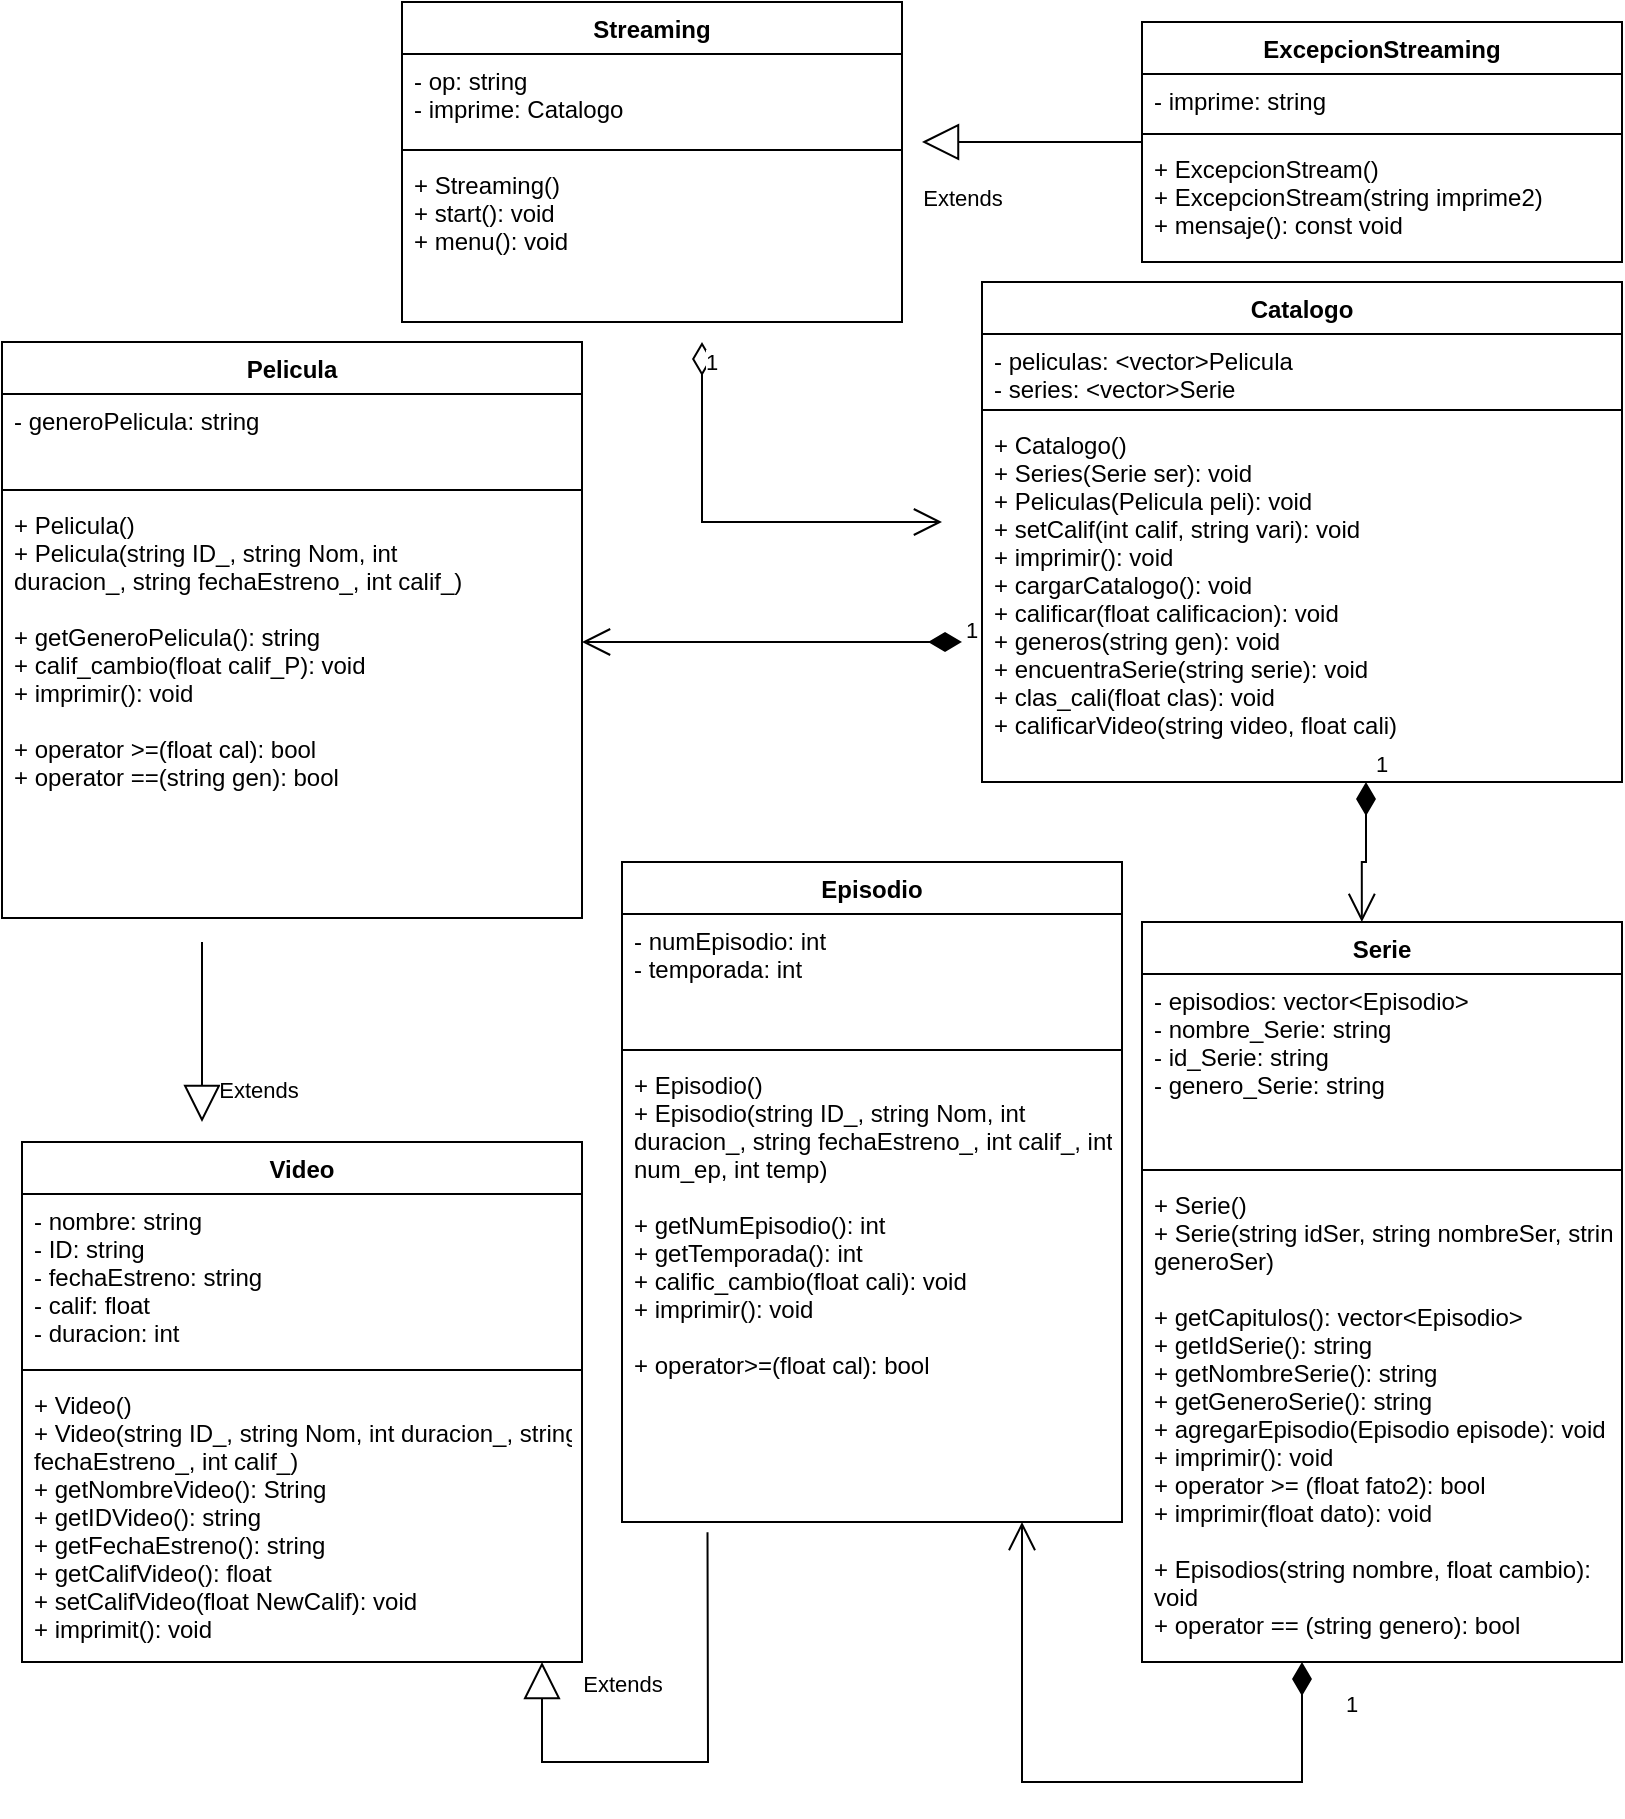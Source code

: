<mxfile version="19.0.3" type="device"><diagram id="C5RBs43oDa-KdzZeNtuy" name="Page-1"><mxGraphModel dx="1085" dy="681" grid="1" gridSize="10" guides="0" tooltips="1" connect="1" arrows="1" fold="1" page="1" pageScale="1" pageWidth="827" pageHeight="1169" math="0" shadow="0"><root><mxCell id="WIyWlLk6GJQsqaUBKTNV-0"/><mxCell id="WIyWlLk6GJQsqaUBKTNV-1" parent="WIyWlLk6GJQsqaUBKTNV-0"/><mxCell id="uZR9ke0IT6AlAk9HZ8r9-46" value="Streaming" style="swimlane;fontStyle=1;align=center;verticalAlign=top;childLayout=stackLayout;horizontal=1;startSize=26;horizontalStack=0;resizeParent=1;resizeParentMax=0;resizeLast=0;collapsible=1;marginBottom=0;" parent="WIyWlLk6GJQsqaUBKTNV-1" vertex="1"><mxGeometry x="210" width="250" height="160" as="geometry"/></mxCell><mxCell id="uZR9ke0IT6AlAk9HZ8r9-47" value="- op: string&#10;- imprime: Catalogo" style="text;strokeColor=none;fillColor=none;align=left;verticalAlign=top;spacingLeft=4;spacingRight=4;overflow=hidden;rotatable=0;points=[[0,0.5],[1,0.5]];portConstraint=eastwest;" parent="uZR9ke0IT6AlAk9HZ8r9-46" vertex="1"><mxGeometry y="26" width="250" height="44" as="geometry"/></mxCell><mxCell id="uZR9ke0IT6AlAk9HZ8r9-48" value="" style="line;strokeWidth=1;fillColor=none;align=left;verticalAlign=middle;spacingTop=-1;spacingLeft=3;spacingRight=3;rotatable=0;labelPosition=right;points=[];portConstraint=eastwest;" parent="uZR9ke0IT6AlAk9HZ8r9-46" vertex="1"><mxGeometry y="70" width="250" height="8" as="geometry"/></mxCell><mxCell id="uZR9ke0IT6AlAk9HZ8r9-49" value="+ Streaming()&#10;+ start(): void&#10;+ menu(): void" style="text;strokeColor=none;fillColor=none;align=left;verticalAlign=top;spacingLeft=4;spacingRight=4;overflow=hidden;rotatable=0;points=[[0,0.5],[1,0.5]];portConstraint=eastwest;" parent="uZR9ke0IT6AlAk9HZ8r9-46" vertex="1"><mxGeometry y="78" width="250" height="82" as="geometry"/></mxCell><mxCell id="uZR9ke0IT6AlAk9HZ8r9-50" value="Pelicula" style="swimlane;fontStyle=1;align=center;verticalAlign=top;childLayout=stackLayout;horizontal=1;startSize=26;horizontalStack=0;resizeParent=1;resizeParentMax=0;resizeLast=0;collapsible=1;marginBottom=0;" parent="WIyWlLk6GJQsqaUBKTNV-1" vertex="1"><mxGeometry x="10" y="170" width="290" height="288" as="geometry"/></mxCell><mxCell id="uZR9ke0IT6AlAk9HZ8r9-51" value="- generoPelicula: string&#10;&#10;" style="text;strokeColor=none;fillColor=none;align=left;verticalAlign=top;spacingLeft=4;spacingRight=4;overflow=hidden;rotatable=0;points=[[0,0.5],[1,0.5]];portConstraint=eastwest;" parent="uZR9ke0IT6AlAk9HZ8r9-50" vertex="1"><mxGeometry y="26" width="290" height="44" as="geometry"/></mxCell><mxCell id="uZR9ke0IT6AlAk9HZ8r9-52" value="" style="line;strokeWidth=1;fillColor=none;align=left;verticalAlign=middle;spacingTop=-1;spacingLeft=3;spacingRight=3;rotatable=0;labelPosition=right;points=[];portConstraint=eastwest;" parent="uZR9ke0IT6AlAk9HZ8r9-50" vertex="1"><mxGeometry y="70" width="290" height="8" as="geometry"/></mxCell><mxCell id="uZR9ke0IT6AlAk9HZ8r9-53" value="+ Pelicula()&#10;+ Pelicula(string ID_, string Nom, int&#10;duracion_, string fechaEstreno_, int calif_)&#10;&#10;+ getGeneroPelicula(): string&#10;+ calif_cambio(float calif_P): void&#10;+ imprimir(): void&#10;&#10;+ operator &gt;=(float cal): bool&#10;+ operator ==(string gen): bool&#10;" style="text;strokeColor=none;fillColor=none;align=left;verticalAlign=top;spacingLeft=4;spacingRight=4;overflow=hidden;rotatable=0;points=[[0,0.5],[1,0.5]];portConstraint=eastwest;" parent="uZR9ke0IT6AlAk9HZ8r9-50" vertex="1"><mxGeometry y="78" width="290" height="210" as="geometry"/></mxCell><mxCell id="uZR9ke0IT6AlAk9HZ8r9-54" value="Catalogo" style="swimlane;fontStyle=1;align=center;verticalAlign=top;childLayout=stackLayout;horizontal=1;startSize=26;horizontalStack=0;resizeParent=1;resizeParentMax=0;resizeLast=0;collapsible=1;marginBottom=0;" parent="WIyWlLk6GJQsqaUBKTNV-1" vertex="1"><mxGeometry x="500" y="140" width="320" height="250" as="geometry"/></mxCell><mxCell id="uZR9ke0IT6AlAk9HZ8r9-55" value="- peliculas: &lt;vector&gt;Pelicula&#10;- series: &lt;vector&gt;Serie" style="text;strokeColor=none;fillColor=none;align=left;verticalAlign=top;spacingLeft=4;spacingRight=4;overflow=hidden;rotatable=0;points=[[0,0.5],[1,0.5]];portConstraint=eastwest;" parent="uZR9ke0IT6AlAk9HZ8r9-54" vertex="1"><mxGeometry y="26" width="320" height="34" as="geometry"/></mxCell><mxCell id="uZR9ke0IT6AlAk9HZ8r9-56" value="" style="line;strokeWidth=1;fillColor=none;align=left;verticalAlign=middle;spacingTop=-1;spacingLeft=3;spacingRight=3;rotatable=0;labelPosition=right;points=[];portConstraint=eastwest;" parent="uZR9ke0IT6AlAk9HZ8r9-54" vertex="1"><mxGeometry y="60" width="320" height="8" as="geometry"/></mxCell><mxCell id="uZR9ke0IT6AlAk9HZ8r9-57" value="+ Catalogo()&#10;+ Series(Serie ser): void&#10;+ Peliculas(Pelicula peli): void&#10;+ setCalif(int calif, string vari): void&#10;+ imprimir(): void&#10;+ cargarCatalogo(): void&#10;+ calificar(float calificacion): void&#10;+ generos(string gen): void&#10;+ encuentraSerie(string serie): void&#10;+ clas_cali(float clas): void&#10;+ calificarVideo(string video, float cali)&#10;" style="text;strokeColor=none;fillColor=none;align=left;verticalAlign=top;spacingLeft=4;spacingRight=4;overflow=hidden;rotatable=0;points=[[0,0.5],[1,0.5]];portConstraint=eastwest;" parent="uZR9ke0IT6AlAk9HZ8r9-54" vertex="1"><mxGeometry y="68" width="320" height="182" as="geometry"/></mxCell><mxCell id="uZR9ke0IT6AlAk9HZ8r9-58" value="Episodio" style="swimlane;fontStyle=1;align=center;verticalAlign=top;childLayout=stackLayout;horizontal=1;startSize=26;horizontalStack=0;resizeParent=1;resizeParentMax=0;resizeLast=0;collapsible=1;marginBottom=0;" parent="WIyWlLk6GJQsqaUBKTNV-1" vertex="1"><mxGeometry x="320" y="430" width="250" height="330" as="geometry"/></mxCell><mxCell id="uZR9ke0IT6AlAk9HZ8r9-59" value="- numEpisodio: int&#10;- temporada: int" style="text;strokeColor=none;fillColor=none;align=left;verticalAlign=top;spacingLeft=4;spacingRight=4;overflow=hidden;rotatable=0;points=[[0,0.5],[1,0.5]];portConstraint=eastwest;" parent="uZR9ke0IT6AlAk9HZ8r9-58" vertex="1"><mxGeometry y="26" width="250" height="64" as="geometry"/></mxCell><mxCell id="uZR9ke0IT6AlAk9HZ8r9-60" value="" style="line;strokeWidth=1;fillColor=none;align=left;verticalAlign=middle;spacingTop=-1;spacingLeft=3;spacingRight=3;rotatable=0;labelPosition=right;points=[];portConstraint=eastwest;" parent="uZR9ke0IT6AlAk9HZ8r9-58" vertex="1"><mxGeometry y="90" width="250" height="8" as="geometry"/></mxCell><mxCell id="uZR9ke0IT6AlAk9HZ8r9-61" value="+ Episodio()&#10;+ Episodio(string ID_, string Nom, int &#10;duracion_, string fechaEstreno_, int calif_, int&#10;num_ep, int temp)&#10;&#10;+ getNumEpisodio(): int&#10;+ getTemporada(): int&#10;+ calific_cambio(float cali): void&#10;+ imprimir(): void&#10;&#10;+ operator&gt;=(float cal): bool" style="text;strokeColor=none;fillColor=none;align=left;verticalAlign=top;spacingLeft=4;spacingRight=4;overflow=hidden;rotatable=0;points=[[0,0.5],[1,0.5]];portConstraint=eastwest;" parent="uZR9ke0IT6AlAk9HZ8r9-58" vertex="1"><mxGeometry y="98" width="250" height="232" as="geometry"/></mxCell><mxCell id="uZR9ke0IT6AlAk9HZ8r9-62" value="Serie" style="swimlane;fontStyle=1;align=center;verticalAlign=top;childLayout=stackLayout;horizontal=1;startSize=26;horizontalStack=0;resizeParent=1;resizeParentMax=0;resizeLast=0;collapsible=1;marginBottom=0;" parent="WIyWlLk6GJQsqaUBKTNV-1" vertex="1"><mxGeometry x="580" y="460" width="240" height="370" as="geometry"/></mxCell><mxCell id="uZR9ke0IT6AlAk9HZ8r9-63" value="- episodios: vector&lt;Episodio&gt;&#10;- nombre_Serie: string&#10;- id_Serie: string&#10;- genero_Serie: string" style="text;strokeColor=none;fillColor=none;align=left;verticalAlign=top;spacingLeft=4;spacingRight=4;overflow=hidden;rotatable=0;points=[[0,0.5],[1,0.5]];portConstraint=eastwest;" parent="uZR9ke0IT6AlAk9HZ8r9-62" vertex="1"><mxGeometry y="26" width="240" height="94" as="geometry"/></mxCell><mxCell id="uZR9ke0IT6AlAk9HZ8r9-64" value="" style="line;strokeWidth=1;fillColor=none;align=left;verticalAlign=middle;spacingTop=-1;spacingLeft=3;spacingRight=3;rotatable=0;labelPosition=right;points=[];portConstraint=eastwest;" parent="uZR9ke0IT6AlAk9HZ8r9-62" vertex="1"><mxGeometry y="120" width="240" height="8" as="geometry"/></mxCell><mxCell id="uZR9ke0IT6AlAk9HZ8r9-65" value="+ Serie()&#10;+ Serie(string idSer, string nombreSer, string&#10;generoSer)&#10;&#10;+ getCapitulos(): vector&lt;Episodio&gt;&#10;+ getIdSerie(): string&#10;+ getNombreSerie(): string&#10;+ getGeneroSerie(): string&#10;+ agregarEpisodio(Episodio episode): void&#10;+ imprimir(): void&#10;+ operator &gt;= (float fato2): bool&#10;+ imprimir(float dato): void&#10;&#10;+ Episodios(string nombre, float cambio):&#10;void&#10;+ operator == (string genero): bool" style="text;strokeColor=none;fillColor=none;align=left;verticalAlign=top;spacingLeft=4;spacingRight=4;overflow=hidden;rotatable=0;points=[[0,0.5],[1,0.5]];portConstraint=eastwest;" parent="uZR9ke0IT6AlAk9HZ8r9-62" vertex="1"><mxGeometry y="128" width="240" height="242" as="geometry"/></mxCell><mxCell id="uZR9ke0IT6AlAk9HZ8r9-69" value="1" style="endArrow=open;html=1;endSize=12;startArrow=diamondThin;startSize=14;startFill=0;edgeStyle=orthogonalEdgeStyle;align=left;verticalAlign=bottom;rounded=0;" parent="WIyWlLk6GJQsqaUBKTNV-1" edge="1"><mxGeometry x="-0.818" relative="1" as="geometry"><mxPoint x="360" y="170" as="sourcePoint"/><mxPoint x="480" y="260" as="targetPoint"/><mxPoint as="offset"/><Array as="points"><mxPoint x="360" y="260"/><mxPoint x="480" y="260"/></Array></mxGeometry></mxCell><mxCell id="uZR9ke0IT6AlAk9HZ8r9-70" value="Video" style="swimlane;fontStyle=1;align=center;verticalAlign=top;childLayout=stackLayout;horizontal=1;startSize=26;horizontalStack=0;resizeParent=1;resizeParentMax=0;resizeLast=0;collapsible=1;marginBottom=0;" parent="WIyWlLk6GJQsqaUBKTNV-1" vertex="1"><mxGeometry x="20" y="570" width="280" height="260" as="geometry"/></mxCell><mxCell id="uZR9ke0IT6AlAk9HZ8r9-71" value="- nombre: string&#10;- ID: string&#10;- fechaEstreno: string&#10;- calif: float&#10;- duracion: int" style="text;strokeColor=none;fillColor=none;align=left;verticalAlign=top;spacingLeft=4;spacingRight=4;overflow=hidden;rotatable=0;points=[[0,0.5],[1,0.5]];portConstraint=eastwest;" parent="uZR9ke0IT6AlAk9HZ8r9-70" vertex="1"><mxGeometry y="26" width="280" height="84" as="geometry"/></mxCell><mxCell id="uZR9ke0IT6AlAk9HZ8r9-72" value="" style="line;strokeWidth=1;fillColor=none;align=left;verticalAlign=middle;spacingTop=-1;spacingLeft=3;spacingRight=3;rotatable=0;labelPosition=right;points=[];portConstraint=eastwest;" parent="uZR9ke0IT6AlAk9HZ8r9-70" vertex="1"><mxGeometry y="110" width="280" height="8" as="geometry"/></mxCell><mxCell id="uZR9ke0IT6AlAk9HZ8r9-73" value="+ Video()&#10;+ Video(string ID_, string Nom, int duracion_, string&#10;fechaEstreno_, int calif_) &#10;+ getNombreVideo(): String&#10;+ getIDVideo(): string&#10;+ getFechaEstreno(): string&#10;+ getCalifVideo(): float&#10;+ setCalifVideo(float NewCalif): void&#10;+ imprimit(): void" style="text;strokeColor=none;fillColor=none;align=left;verticalAlign=top;spacingLeft=4;spacingRight=4;overflow=hidden;rotatable=0;points=[[0,0.5],[1,0.5]];portConstraint=eastwest;" parent="uZR9ke0IT6AlAk9HZ8r9-70" vertex="1"><mxGeometry y="118" width="280" height="142" as="geometry"/></mxCell><mxCell id="1MSRajrUeA0lo2mMufBG-0" value="1" style="endArrow=open;html=1;endSize=12;startArrow=diamondThin;startSize=14;startFill=1;edgeStyle=orthogonalEdgeStyle;align=left;verticalAlign=bottom;rounded=0;" parent="WIyWlLk6GJQsqaUBKTNV-1" edge="1"><mxGeometry x="-1" y="3" relative="1" as="geometry"><mxPoint x="490" y="320" as="sourcePoint"/><mxPoint x="300" y="320" as="targetPoint"/></mxGeometry></mxCell><mxCell id="1MSRajrUeA0lo2mMufBG-1" value="1" style="endArrow=open;html=1;endSize=12;startArrow=diamondThin;startSize=14;startFill=1;edgeStyle=orthogonalEdgeStyle;align=left;verticalAlign=bottom;rounded=0;" parent="WIyWlLk6GJQsqaUBKTNV-1" target="uZR9ke0IT6AlAk9HZ8r9-61" edge="1"><mxGeometry x="-0.818" y="20" relative="1" as="geometry"><mxPoint x="660" y="830" as="sourcePoint"/><mxPoint x="600" y="740" as="targetPoint"/><Array as="points"><mxPoint x="660" y="890"/><mxPoint x="520" y="890"/></Array><mxPoint as="offset"/></mxGeometry></mxCell><mxCell id="1MSRajrUeA0lo2mMufBG-2" value="1" style="endArrow=open;html=1;endSize=12;startArrow=diamondThin;startSize=14;startFill=1;edgeStyle=orthogonalEdgeStyle;align=left;verticalAlign=bottom;rounded=0;entryX=0.458;entryY=0;entryDx=0;entryDy=0;entryPerimeter=0;" parent="WIyWlLk6GJQsqaUBKTNV-1" target="uZR9ke0IT6AlAk9HZ8r9-62" edge="1"><mxGeometry x="-1" y="3" relative="1" as="geometry"><mxPoint x="692" y="390.0" as="sourcePoint"/><mxPoint x="690" y="440" as="targetPoint"/><Array as="points"><mxPoint x="692" y="430"/><mxPoint x="690" y="430"/></Array></mxGeometry></mxCell><mxCell id="1MSRajrUeA0lo2mMufBG-5" value="Extends" style="endArrow=block;endSize=16;endFill=0;html=1;rounded=0;exitX=0.171;exitY=1.022;exitDx=0;exitDy=0;exitPerimeter=0;" parent="WIyWlLk6GJQsqaUBKTNV-1" source="uZR9ke0IT6AlAk9HZ8r9-61" edge="1"><mxGeometry x="0.911" y="-40" width="160" relative="1" as="geometry"><mxPoint x="360" y="820" as="sourcePoint"/><mxPoint x="280" y="830" as="targetPoint"/><Array as="points"><mxPoint x="363" y="880"/><mxPoint x="300" y="880"/><mxPoint x="280" y="880"/></Array><mxPoint as="offset"/></mxGeometry></mxCell><mxCell id="1MSRajrUeA0lo2mMufBG-6" value="Extends" style="endArrow=block;endSize=16;endFill=0;html=1;rounded=0;" parent="WIyWlLk6GJQsqaUBKTNV-1" edge="1"><mxGeometry x="0.64" y="28" width="160" relative="1" as="geometry"><mxPoint x="110" y="470" as="sourcePoint"/><mxPoint x="110" y="560" as="targetPoint"/><mxPoint as="offset"/></mxGeometry></mxCell><mxCell id="MJOAYWuPsjRBCEZoCof--1" value="ExcepcionStreaming" style="swimlane;fontStyle=1;align=center;verticalAlign=top;childLayout=stackLayout;horizontal=1;startSize=26;horizontalStack=0;resizeParent=1;resizeParentMax=0;resizeLast=0;collapsible=1;marginBottom=0;" vertex="1" parent="WIyWlLk6GJQsqaUBKTNV-1"><mxGeometry x="580" y="10" width="240" height="120" as="geometry"/></mxCell><mxCell id="MJOAYWuPsjRBCEZoCof--2" value="- imprime: string" style="text;strokeColor=none;fillColor=none;align=left;verticalAlign=top;spacingLeft=4;spacingRight=4;overflow=hidden;rotatable=0;points=[[0,0.5],[1,0.5]];portConstraint=eastwest;" vertex="1" parent="MJOAYWuPsjRBCEZoCof--1"><mxGeometry y="26" width="240" height="26" as="geometry"/></mxCell><mxCell id="MJOAYWuPsjRBCEZoCof--3" value="" style="line;strokeWidth=1;fillColor=none;align=left;verticalAlign=middle;spacingTop=-1;spacingLeft=3;spacingRight=3;rotatable=0;labelPosition=right;points=[];portConstraint=eastwest;" vertex="1" parent="MJOAYWuPsjRBCEZoCof--1"><mxGeometry y="52" width="240" height="8" as="geometry"/></mxCell><mxCell id="MJOAYWuPsjRBCEZoCof--4" value="+ ExcepcionStream()&#10;+ ExcepcionStream(string imprime2)&#10;+ mensaje(): const void" style="text;strokeColor=none;fillColor=none;align=left;verticalAlign=top;spacingLeft=4;spacingRight=4;overflow=hidden;rotatable=0;points=[[0,0.5],[1,0.5]];portConstraint=eastwest;" vertex="1" parent="MJOAYWuPsjRBCEZoCof--1"><mxGeometry y="60" width="240" height="60" as="geometry"/></mxCell><mxCell id="MJOAYWuPsjRBCEZoCof--6" value="Extends" style="endArrow=block;endSize=16;endFill=0;html=1;rounded=0;exitX=0;exitY=0;exitDx=0;exitDy=0;exitPerimeter=0;" edge="1" parent="WIyWlLk6GJQsqaUBKTNV-1" source="MJOAYWuPsjRBCEZoCof--4"><mxGeometry x="0.64" y="28" width="160" relative="1" as="geometry"><mxPoint x="500" y="60" as="sourcePoint"/><mxPoint x="470" y="70" as="targetPoint"/><mxPoint as="offset"/></mxGeometry></mxCell></root></mxGraphModel></diagram></mxfile>